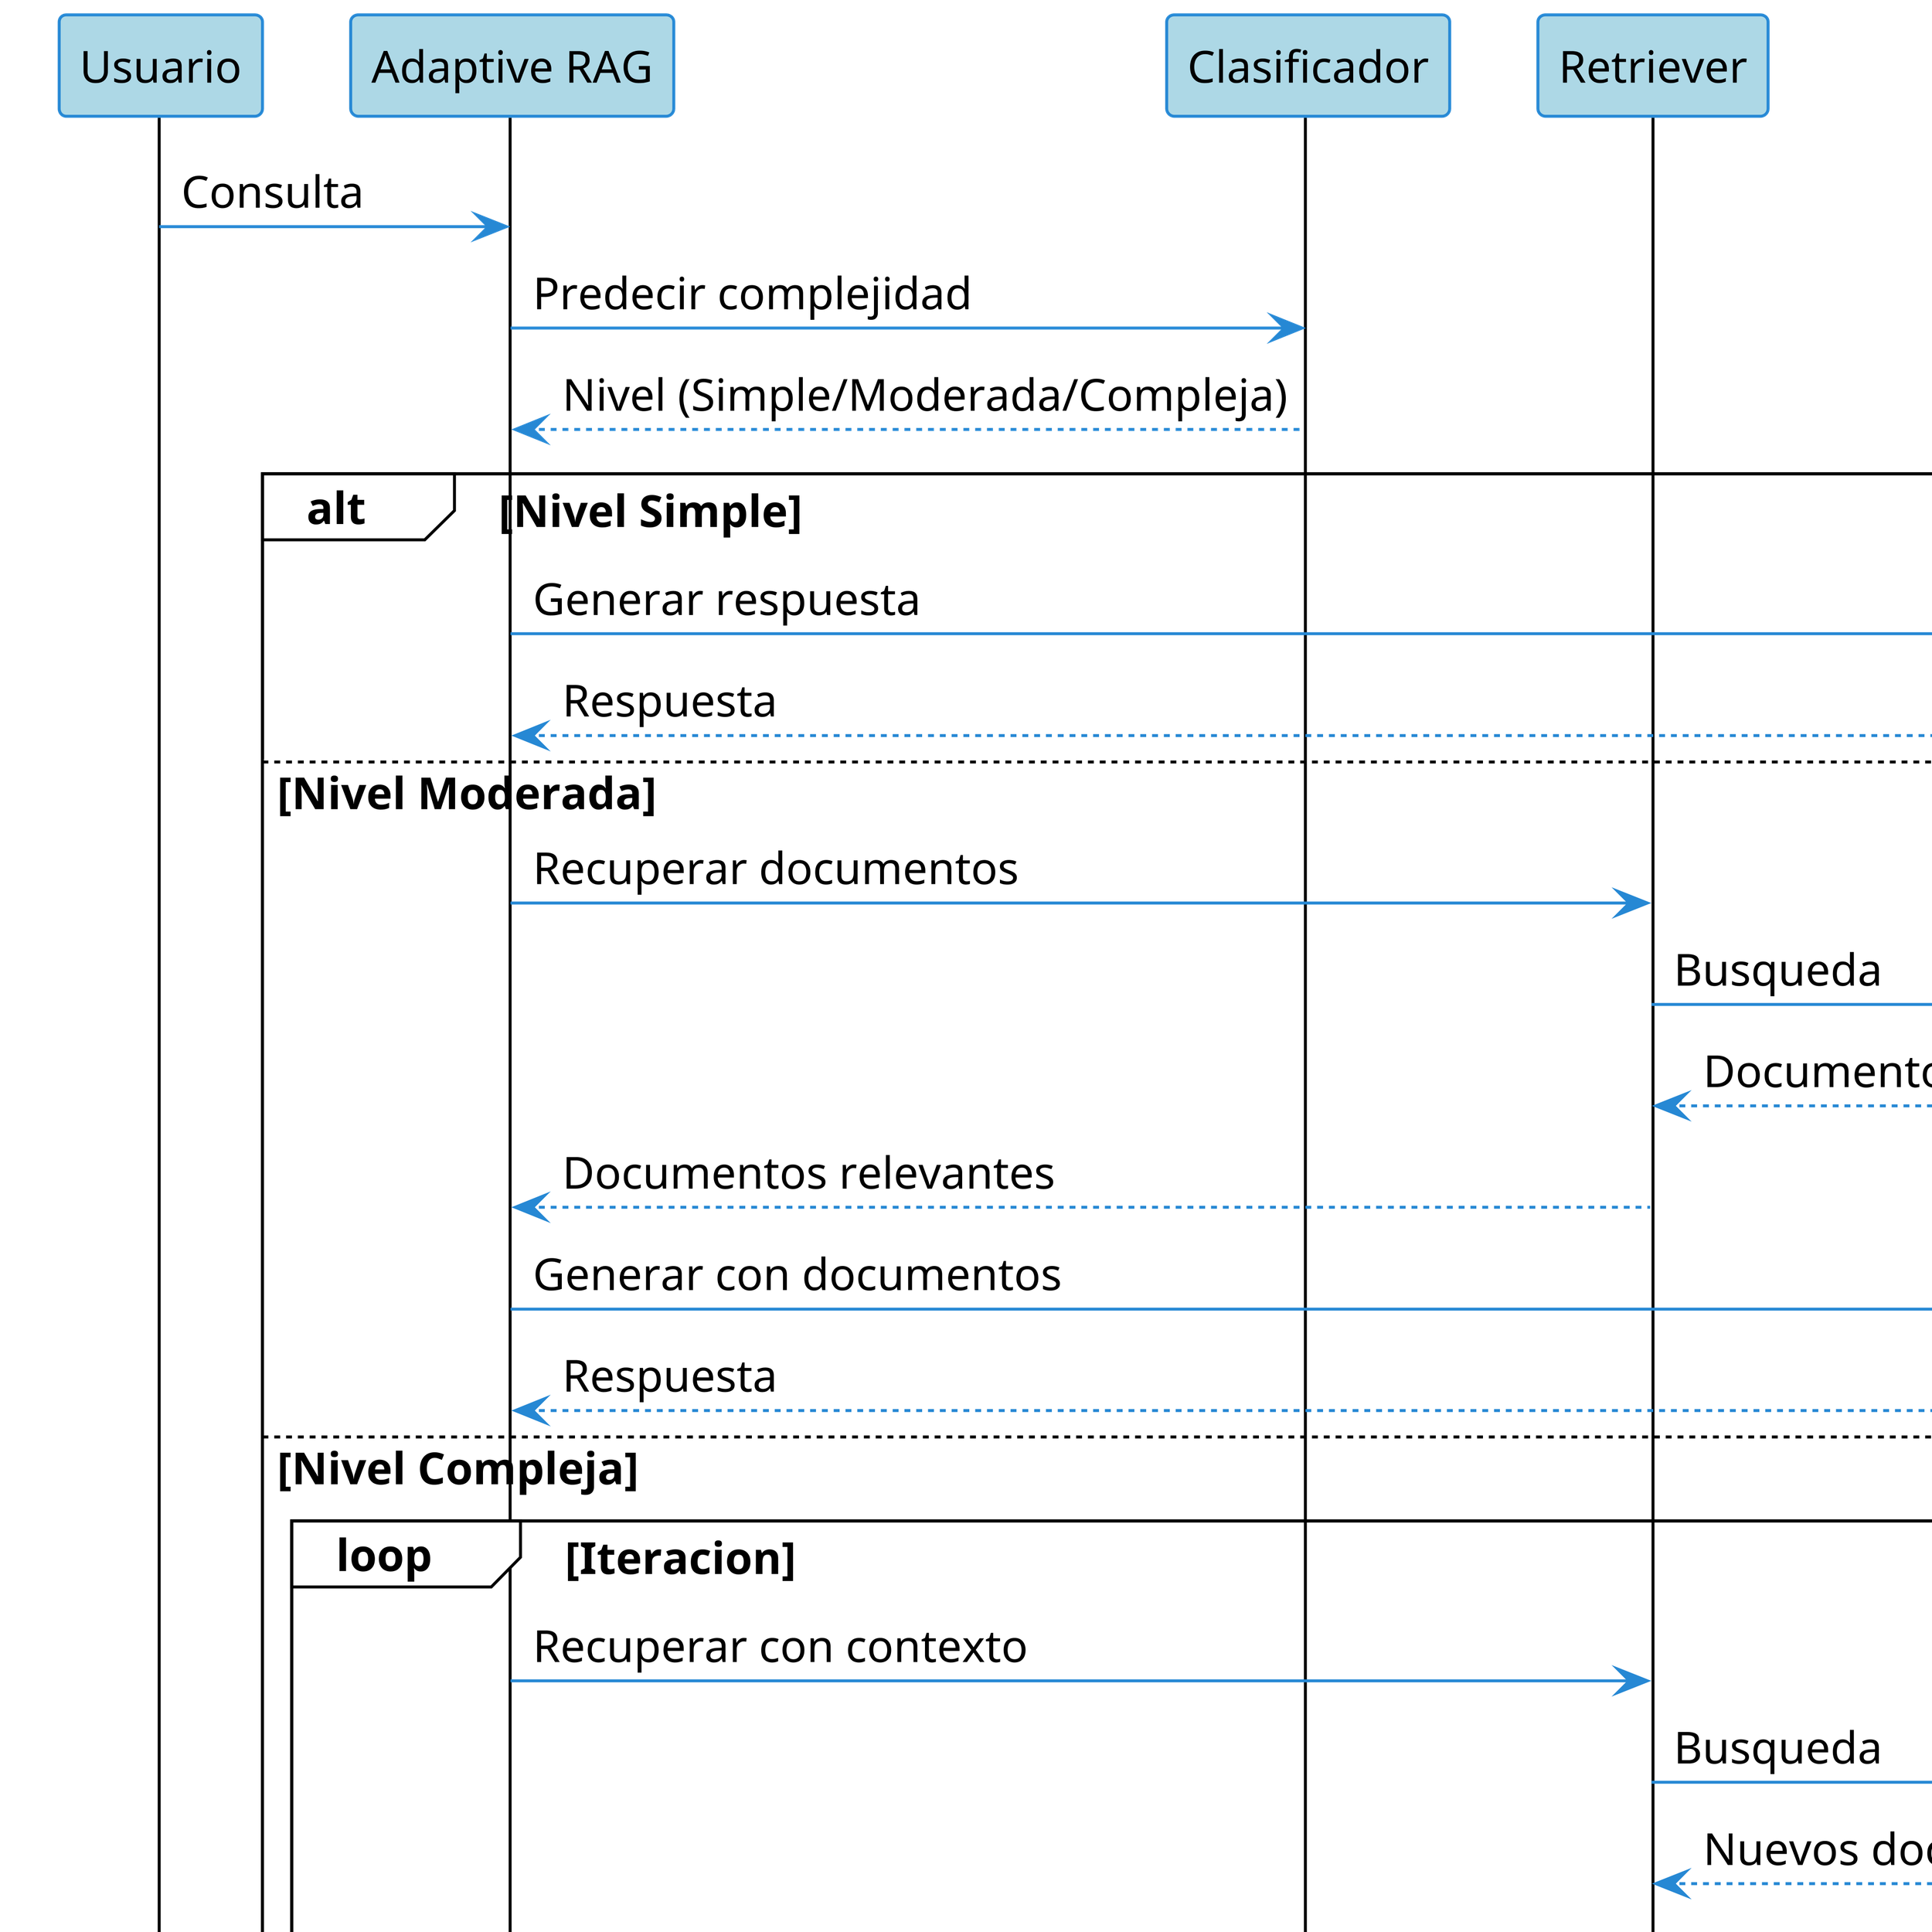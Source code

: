 @startuml "Workflow de Adaptive RAG"
' Mejora la legibilidad y la calidad de la imagen para documentos.
!theme plain
skinparam {
    dpi 600
    shadowing false
    backgroundColor transparent
    defaultFontName "Arial"
    defaultFontSize 15

    sequence {
        participantBorderColor #2688d4
        participantBackgroundColor #add8e6
        actorBorderColor #2688d4
        actorBackgroundColor #ffdead
    }

    arrow {
        color #2688d4
    }
}

participant "Usuario" as User
participant "Adaptive RAG" as System
participant "Clasificador" as Class
participant "Retriever" as Ret
participant "Vector DB" as DB
participant "LLM" as Gen

User -> System: Consulta
System -> Class: Predecir complejidad
Class --> System: Nivel (Simple/Moderada/Compleja)

alt Nivel Simple
    System -> Gen: Generar respuesta
    Gen --> System: Respuesta
else Nivel Moderada
    System -> Ret: Recuperar documentos
    Ret -> DB: Busqueda
    DB --> Ret: Documentos
    Ret --> System: Documentos relevantes
    System -> Gen: Generar con documentos
    Gen --> System: Respuesta
else Nivel Compleja
    loop Iteracion
        System -> Ret: Recuperar con contexto
        Ret -> DB: Busqueda
        DB --> Ret: Nuevos documentos
        Ret --> System: Nuevos documentos
        System -> Gen: Actualizar contexto
        Gen --> System: Contexto acumulado
    end
    System -> Gen: Generar respuesta final
    Gen --> System: Respuesta
end

System --> User: Respuesta

@enduml